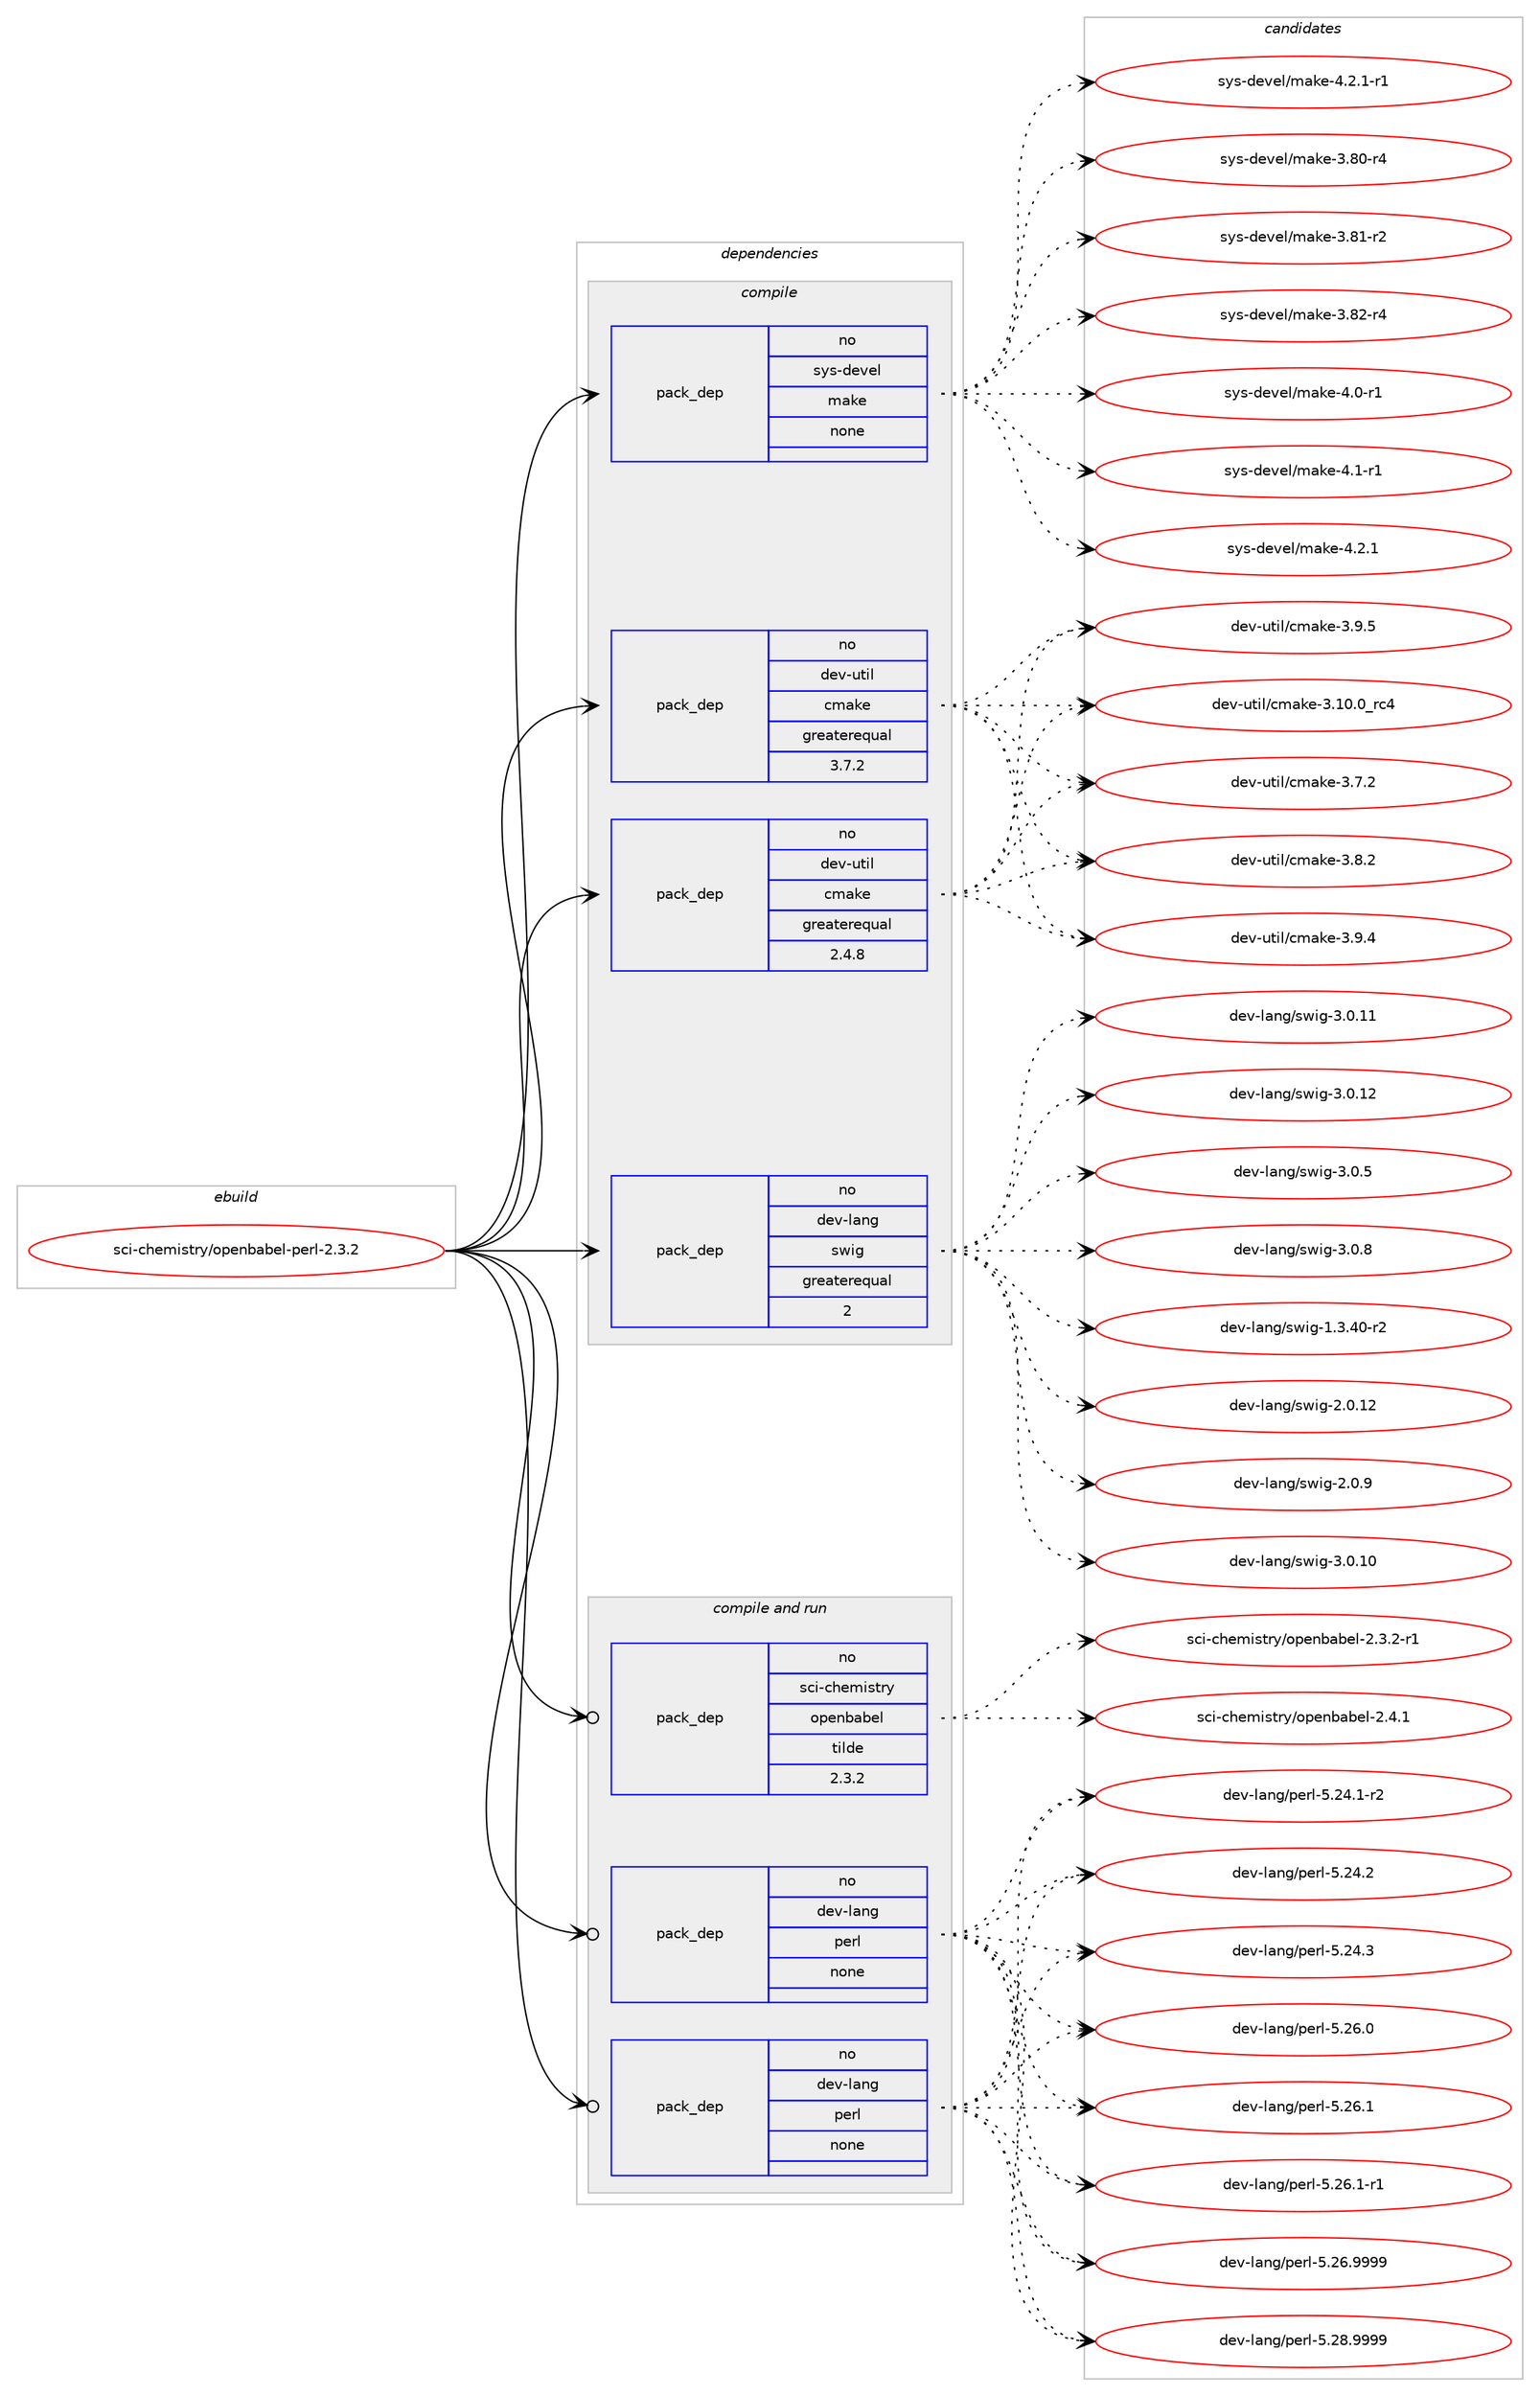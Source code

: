 digraph prolog {

# *************
# Graph options
# *************

newrank=true;
concentrate=true;
compound=true;
graph [rankdir=LR,fontname=Helvetica,fontsize=10,ranksep=1.5];#, ranksep=2.5, nodesep=0.2];
edge  [arrowhead=vee];
node  [fontname=Helvetica,fontsize=10];

# **********
# The ebuild
# **********

subgraph cluster_leftcol {
color=gray;
rank=same;
label=<<i>ebuild</i>>;
id [label="sci-chemistry/openbabel-perl-2.3.2", color=red, width=4, href="../sci-chemistry/openbabel-perl-2.3.2.svg"];
}

# ****************
# The dependencies
# ****************

subgraph cluster_midcol {
color=gray;
label=<<i>dependencies</i>>;
subgraph cluster_compile {
fillcolor="#eeeeee";
style=filled;
label=<<i>compile</i>>;
subgraph pack329363 {
dependency446829 [label=<<TABLE BORDER="0" CELLBORDER="1" CELLSPACING="0" CELLPADDING="4" WIDTH="220"><TR><TD ROWSPAN="6" CELLPADDING="30">pack_dep</TD></TR><TR><TD WIDTH="110">no</TD></TR><TR><TD>dev-lang</TD></TR><TR><TD>swig</TD></TR><TR><TD>greaterequal</TD></TR><TR><TD>2</TD></TR></TABLE>>, shape=none, color=blue];
}
id:e -> dependency446829:w [weight=20,style="solid",arrowhead="vee"];
subgraph pack329364 {
dependency446830 [label=<<TABLE BORDER="0" CELLBORDER="1" CELLSPACING="0" CELLPADDING="4" WIDTH="220"><TR><TD ROWSPAN="6" CELLPADDING="30">pack_dep</TD></TR><TR><TD WIDTH="110">no</TD></TR><TR><TD>dev-util</TD></TR><TR><TD>cmake</TD></TR><TR><TD>greaterequal</TD></TR><TR><TD>2.4.8</TD></TR></TABLE>>, shape=none, color=blue];
}
id:e -> dependency446830:w [weight=20,style="solid",arrowhead="vee"];
subgraph pack329365 {
dependency446831 [label=<<TABLE BORDER="0" CELLBORDER="1" CELLSPACING="0" CELLPADDING="4" WIDTH="220"><TR><TD ROWSPAN="6" CELLPADDING="30">pack_dep</TD></TR><TR><TD WIDTH="110">no</TD></TR><TR><TD>dev-util</TD></TR><TR><TD>cmake</TD></TR><TR><TD>greaterequal</TD></TR><TR><TD>3.7.2</TD></TR></TABLE>>, shape=none, color=blue];
}
id:e -> dependency446831:w [weight=20,style="solid",arrowhead="vee"];
subgraph pack329366 {
dependency446832 [label=<<TABLE BORDER="0" CELLBORDER="1" CELLSPACING="0" CELLPADDING="4" WIDTH="220"><TR><TD ROWSPAN="6" CELLPADDING="30">pack_dep</TD></TR><TR><TD WIDTH="110">no</TD></TR><TR><TD>sys-devel</TD></TR><TR><TD>make</TD></TR><TR><TD>none</TD></TR><TR><TD></TD></TR></TABLE>>, shape=none, color=blue];
}
id:e -> dependency446832:w [weight=20,style="solid",arrowhead="vee"];
}
subgraph cluster_compileandrun {
fillcolor="#eeeeee";
style=filled;
label=<<i>compile and run</i>>;
subgraph pack329367 {
dependency446833 [label=<<TABLE BORDER="0" CELLBORDER="1" CELLSPACING="0" CELLPADDING="4" WIDTH="220"><TR><TD ROWSPAN="6" CELLPADDING="30">pack_dep</TD></TR><TR><TD WIDTH="110">no</TD></TR><TR><TD>dev-lang</TD></TR><TR><TD>perl</TD></TR><TR><TD>none</TD></TR><TR><TD></TD></TR></TABLE>>, shape=none, color=blue];
}
id:e -> dependency446833:w [weight=20,style="solid",arrowhead="odotvee"];
subgraph pack329368 {
dependency446834 [label=<<TABLE BORDER="0" CELLBORDER="1" CELLSPACING="0" CELLPADDING="4" WIDTH="220"><TR><TD ROWSPAN="6" CELLPADDING="30">pack_dep</TD></TR><TR><TD WIDTH="110">no</TD></TR><TR><TD>dev-lang</TD></TR><TR><TD>perl</TD></TR><TR><TD>none</TD></TR><TR><TD></TD></TR></TABLE>>, shape=none, color=blue];
}
id:e -> dependency446834:w [weight=20,style="solid",arrowhead="odotvee"];
subgraph pack329369 {
dependency446835 [label=<<TABLE BORDER="0" CELLBORDER="1" CELLSPACING="0" CELLPADDING="4" WIDTH="220"><TR><TD ROWSPAN="6" CELLPADDING="30">pack_dep</TD></TR><TR><TD WIDTH="110">no</TD></TR><TR><TD>sci-chemistry</TD></TR><TR><TD>openbabel</TD></TR><TR><TD>tilde</TD></TR><TR><TD>2.3.2</TD></TR></TABLE>>, shape=none, color=blue];
}
id:e -> dependency446835:w [weight=20,style="solid",arrowhead="odotvee"];
}
subgraph cluster_run {
fillcolor="#eeeeee";
style=filled;
label=<<i>run</i>>;
}
}

# **************
# The candidates
# **************

subgraph cluster_choices {
rank=same;
color=gray;
label=<<i>candidates</i>>;

subgraph choice329363 {
color=black;
nodesep=1;
choice100101118451089711010347115119105103454946514652484511450 [label="dev-lang/swig-1.3.40-r2", color=red, width=4,href="../dev-lang/swig-1.3.40-r2.svg"];
choice10010111845108971101034711511910510345504648464950 [label="dev-lang/swig-2.0.12", color=red, width=4,href="../dev-lang/swig-2.0.12.svg"];
choice100101118451089711010347115119105103455046484657 [label="dev-lang/swig-2.0.9", color=red, width=4,href="../dev-lang/swig-2.0.9.svg"];
choice10010111845108971101034711511910510345514648464948 [label="dev-lang/swig-3.0.10", color=red, width=4,href="../dev-lang/swig-3.0.10.svg"];
choice10010111845108971101034711511910510345514648464949 [label="dev-lang/swig-3.0.11", color=red, width=4,href="../dev-lang/swig-3.0.11.svg"];
choice10010111845108971101034711511910510345514648464950 [label="dev-lang/swig-3.0.12", color=red, width=4,href="../dev-lang/swig-3.0.12.svg"];
choice100101118451089711010347115119105103455146484653 [label="dev-lang/swig-3.0.5", color=red, width=4,href="../dev-lang/swig-3.0.5.svg"];
choice100101118451089711010347115119105103455146484656 [label="dev-lang/swig-3.0.8", color=red, width=4,href="../dev-lang/swig-3.0.8.svg"];
dependency446829:e -> choice100101118451089711010347115119105103454946514652484511450:w [style=dotted,weight="100"];
dependency446829:e -> choice10010111845108971101034711511910510345504648464950:w [style=dotted,weight="100"];
dependency446829:e -> choice100101118451089711010347115119105103455046484657:w [style=dotted,weight="100"];
dependency446829:e -> choice10010111845108971101034711511910510345514648464948:w [style=dotted,weight="100"];
dependency446829:e -> choice10010111845108971101034711511910510345514648464949:w [style=dotted,weight="100"];
dependency446829:e -> choice10010111845108971101034711511910510345514648464950:w [style=dotted,weight="100"];
dependency446829:e -> choice100101118451089711010347115119105103455146484653:w [style=dotted,weight="100"];
dependency446829:e -> choice100101118451089711010347115119105103455146484656:w [style=dotted,weight="100"];
}
subgraph choice329364 {
color=black;
nodesep=1;
choice1001011184511711610510847991099710710145514649484648951149952 [label="dev-util/cmake-3.10.0_rc4", color=red, width=4,href="../dev-util/cmake-3.10.0_rc4.svg"];
choice10010111845117116105108479910997107101455146554650 [label="dev-util/cmake-3.7.2", color=red, width=4,href="../dev-util/cmake-3.7.2.svg"];
choice10010111845117116105108479910997107101455146564650 [label="dev-util/cmake-3.8.2", color=red, width=4,href="../dev-util/cmake-3.8.2.svg"];
choice10010111845117116105108479910997107101455146574652 [label="dev-util/cmake-3.9.4", color=red, width=4,href="../dev-util/cmake-3.9.4.svg"];
choice10010111845117116105108479910997107101455146574653 [label="dev-util/cmake-3.9.5", color=red, width=4,href="../dev-util/cmake-3.9.5.svg"];
dependency446830:e -> choice1001011184511711610510847991099710710145514649484648951149952:w [style=dotted,weight="100"];
dependency446830:e -> choice10010111845117116105108479910997107101455146554650:w [style=dotted,weight="100"];
dependency446830:e -> choice10010111845117116105108479910997107101455146564650:w [style=dotted,weight="100"];
dependency446830:e -> choice10010111845117116105108479910997107101455146574652:w [style=dotted,weight="100"];
dependency446830:e -> choice10010111845117116105108479910997107101455146574653:w [style=dotted,weight="100"];
}
subgraph choice329365 {
color=black;
nodesep=1;
choice1001011184511711610510847991099710710145514649484648951149952 [label="dev-util/cmake-3.10.0_rc4", color=red, width=4,href="../dev-util/cmake-3.10.0_rc4.svg"];
choice10010111845117116105108479910997107101455146554650 [label="dev-util/cmake-3.7.2", color=red, width=4,href="../dev-util/cmake-3.7.2.svg"];
choice10010111845117116105108479910997107101455146564650 [label="dev-util/cmake-3.8.2", color=red, width=4,href="../dev-util/cmake-3.8.2.svg"];
choice10010111845117116105108479910997107101455146574652 [label="dev-util/cmake-3.9.4", color=red, width=4,href="../dev-util/cmake-3.9.4.svg"];
choice10010111845117116105108479910997107101455146574653 [label="dev-util/cmake-3.9.5", color=red, width=4,href="../dev-util/cmake-3.9.5.svg"];
dependency446831:e -> choice1001011184511711610510847991099710710145514649484648951149952:w [style=dotted,weight="100"];
dependency446831:e -> choice10010111845117116105108479910997107101455146554650:w [style=dotted,weight="100"];
dependency446831:e -> choice10010111845117116105108479910997107101455146564650:w [style=dotted,weight="100"];
dependency446831:e -> choice10010111845117116105108479910997107101455146574652:w [style=dotted,weight="100"];
dependency446831:e -> choice10010111845117116105108479910997107101455146574653:w [style=dotted,weight="100"];
}
subgraph choice329366 {
color=black;
nodesep=1;
choice11512111545100101118101108471099710710145514656484511452 [label="sys-devel/make-3.80-r4", color=red, width=4,href="../sys-devel/make-3.80-r4.svg"];
choice11512111545100101118101108471099710710145514656494511450 [label="sys-devel/make-3.81-r2", color=red, width=4,href="../sys-devel/make-3.81-r2.svg"];
choice11512111545100101118101108471099710710145514656504511452 [label="sys-devel/make-3.82-r4", color=red, width=4,href="../sys-devel/make-3.82-r4.svg"];
choice115121115451001011181011084710997107101455246484511449 [label="sys-devel/make-4.0-r1", color=red, width=4,href="../sys-devel/make-4.0-r1.svg"];
choice115121115451001011181011084710997107101455246494511449 [label="sys-devel/make-4.1-r1", color=red, width=4,href="../sys-devel/make-4.1-r1.svg"];
choice115121115451001011181011084710997107101455246504649 [label="sys-devel/make-4.2.1", color=red, width=4,href="../sys-devel/make-4.2.1.svg"];
choice1151211154510010111810110847109971071014552465046494511449 [label="sys-devel/make-4.2.1-r1", color=red, width=4,href="../sys-devel/make-4.2.1-r1.svg"];
dependency446832:e -> choice11512111545100101118101108471099710710145514656484511452:w [style=dotted,weight="100"];
dependency446832:e -> choice11512111545100101118101108471099710710145514656494511450:w [style=dotted,weight="100"];
dependency446832:e -> choice11512111545100101118101108471099710710145514656504511452:w [style=dotted,weight="100"];
dependency446832:e -> choice115121115451001011181011084710997107101455246484511449:w [style=dotted,weight="100"];
dependency446832:e -> choice115121115451001011181011084710997107101455246494511449:w [style=dotted,weight="100"];
dependency446832:e -> choice115121115451001011181011084710997107101455246504649:w [style=dotted,weight="100"];
dependency446832:e -> choice1151211154510010111810110847109971071014552465046494511449:w [style=dotted,weight="100"];
}
subgraph choice329367 {
color=black;
nodesep=1;
choice100101118451089711010347112101114108455346505246494511450 [label="dev-lang/perl-5.24.1-r2", color=red, width=4,href="../dev-lang/perl-5.24.1-r2.svg"];
choice10010111845108971101034711210111410845534650524650 [label="dev-lang/perl-5.24.2", color=red, width=4,href="../dev-lang/perl-5.24.2.svg"];
choice10010111845108971101034711210111410845534650524651 [label="dev-lang/perl-5.24.3", color=red, width=4,href="../dev-lang/perl-5.24.3.svg"];
choice10010111845108971101034711210111410845534650544648 [label="dev-lang/perl-5.26.0", color=red, width=4,href="../dev-lang/perl-5.26.0.svg"];
choice10010111845108971101034711210111410845534650544649 [label="dev-lang/perl-5.26.1", color=red, width=4,href="../dev-lang/perl-5.26.1.svg"];
choice100101118451089711010347112101114108455346505446494511449 [label="dev-lang/perl-5.26.1-r1", color=red, width=4,href="../dev-lang/perl-5.26.1-r1.svg"];
choice10010111845108971101034711210111410845534650544657575757 [label="dev-lang/perl-5.26.9999", color=red, width=4,href="../dev-lang/perl-5.26.9999.svg"];
choice10010111845108971101034711210111410845534650564657575757 [label="dev-lang/perl-5.28.9999", color=red, width=4,href="../dev-lang/perl-5.28.9999.svg"];
dependency446833:e -> choice100101118451089711010347112101114108455346505246494511450:w [style=dotted,weight="100"];
dependency446833:e -> choice10010111845108971101034711210111410845534650524650:w [style=dotted,weight="100"];
dependency446833:e -> choice10010111845108971101034711210111410845534650524651:w [style=dotted,weight="100"];
dependency446833:e -> choice10010111845108971101034711210111410845534650544648:w [style=dotted,weight="100"];
dependency446833:e -> choice10010111845108971101034711210111410845534650544649:w [style=dotted,weight="100"];
dependency446833:e -> choice100101118451089711010347112101114108455346505446494511449:w [style=dotted,weight="100"];
dependency446833:e -> choice10010111845108971101034711210111410845534650544657575757:w [style=dotted,weight="100"];
dependency446833:e -> choice10010111845108971101034711210111410845534650564657575757:w [style=dotted,weight="100"];
}
subgraph choice329368 {
color=black;
nodesep=1;
choice100101118451089711010347112101114108455346505246494511450 [label="dev-lang/perl-5.24.1-r2", color=red, width=4,href="../dev-lang/perl-5.24.1-r2.svg"];
choice10010111845108971101034711210111410845534650524650 [label="dev-lang/perl-5.24.2", color=red, width=4,href="../dev-lang/perl-5.24.2.svg"];
choice10010111845108971101034711210111410845534650524651 [label="dev-lang/perl-5.24.3", color=red, width=4,href="../dev-lang/perl-5.24.3.svg"];
choice10010111845108971101034711210111410845534650544648 [label="dev-lang/perl-5.26.0", color=red, width=4,href="../dev-lang/perl-5.26.0.svg"];
choice10010111845108971101034711210111410845534650544649 [label="dev-lang/perl-5.26.1", color=red, width=4,href="../dev-lang/perl-5.26.1.svg"];
choice100101118451089711010347112101114108455346505446494511449 [label="dev-lang/perl-5.26.1-r1", color=red, width=4,href="../dev-lang/perl-5.26.1-r1.svg"];
choice10010111845108971101034711210111410845534650544657575757 [label="dev-lang/perl-5.26.9999", color=red, width=4,href="../dev-lang/perl-5.26.9999.svg"];
choice10010111845108971101034711210111410845534650564657575757 [label="dev-lang/perl-5.28.9999", color=red, width=4,href="../dev-lang/perl-5.28.9999.svg"];
dependency446834:e -> choice100101118451089711010347112101114108455346505246494511450:w [style=dotted,weight="100"];
dependency446834:e -> choice10010111845108971101034711210111410845534650524650:w [style=dotted,weight="100"];
dependency446834:e -> choice10010111845108971101034711210111410845534650524651:w [style=dotted,weight="100"];
dependency446834:e -> choice10010111845108971101034711210111410845534650544648:w [style=dotted,weight="100"];
dependency446834:e -> choice10010111845108971101034711210111410845534650544649:w [style=dotted,weight="100"];
dependency446834:e -> choice100101118451089711010347112101114108455346505446494511449:w [style=dotted,weight="100"];
dependency446834:e -> choice10010111845108971101034711210111410845534650544657575757:w [style=dotted,weight="100"];
dependency446834:e -> choice10010111845108971101034711210111410845534650564657575757:w [style=dotted,weight="100"];
}
subgraph choice329369 {
color=black;
nodesep=1;
choice115991054599104101109105115116114121471111121011109897981011084550465146504511449 [label="sci-chemistry/openbabel-2.3.2-r1", color=red, width=4,href="../sci-chemistry/openbabel-2.3.2-r1.svg"];
choice11599105459910410110910511511611412147111112101110989798101108455046524649 [label="sci-chemistry/openbabel-2.4.1", color=red, width=4,href="../sci-chemistry/openbabel-2.4.1.svg"];
dependency446835:e -> choice115991054599104101109105115116114121471111121011109897981011084550465146504511449:w [style=dotted,weight="100"];
dependency446835:e -> choice11599105459910410110910511511611412147111112101110989798101108455046524649:w [style=dotted,weight="100"];
}
}

}
